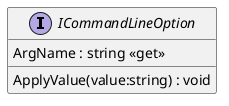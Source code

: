 @startuml
interface ICommandLineOption {
    ArgName : string <<get>>
    ApplyValue(value:string) : void
}
@enduml
